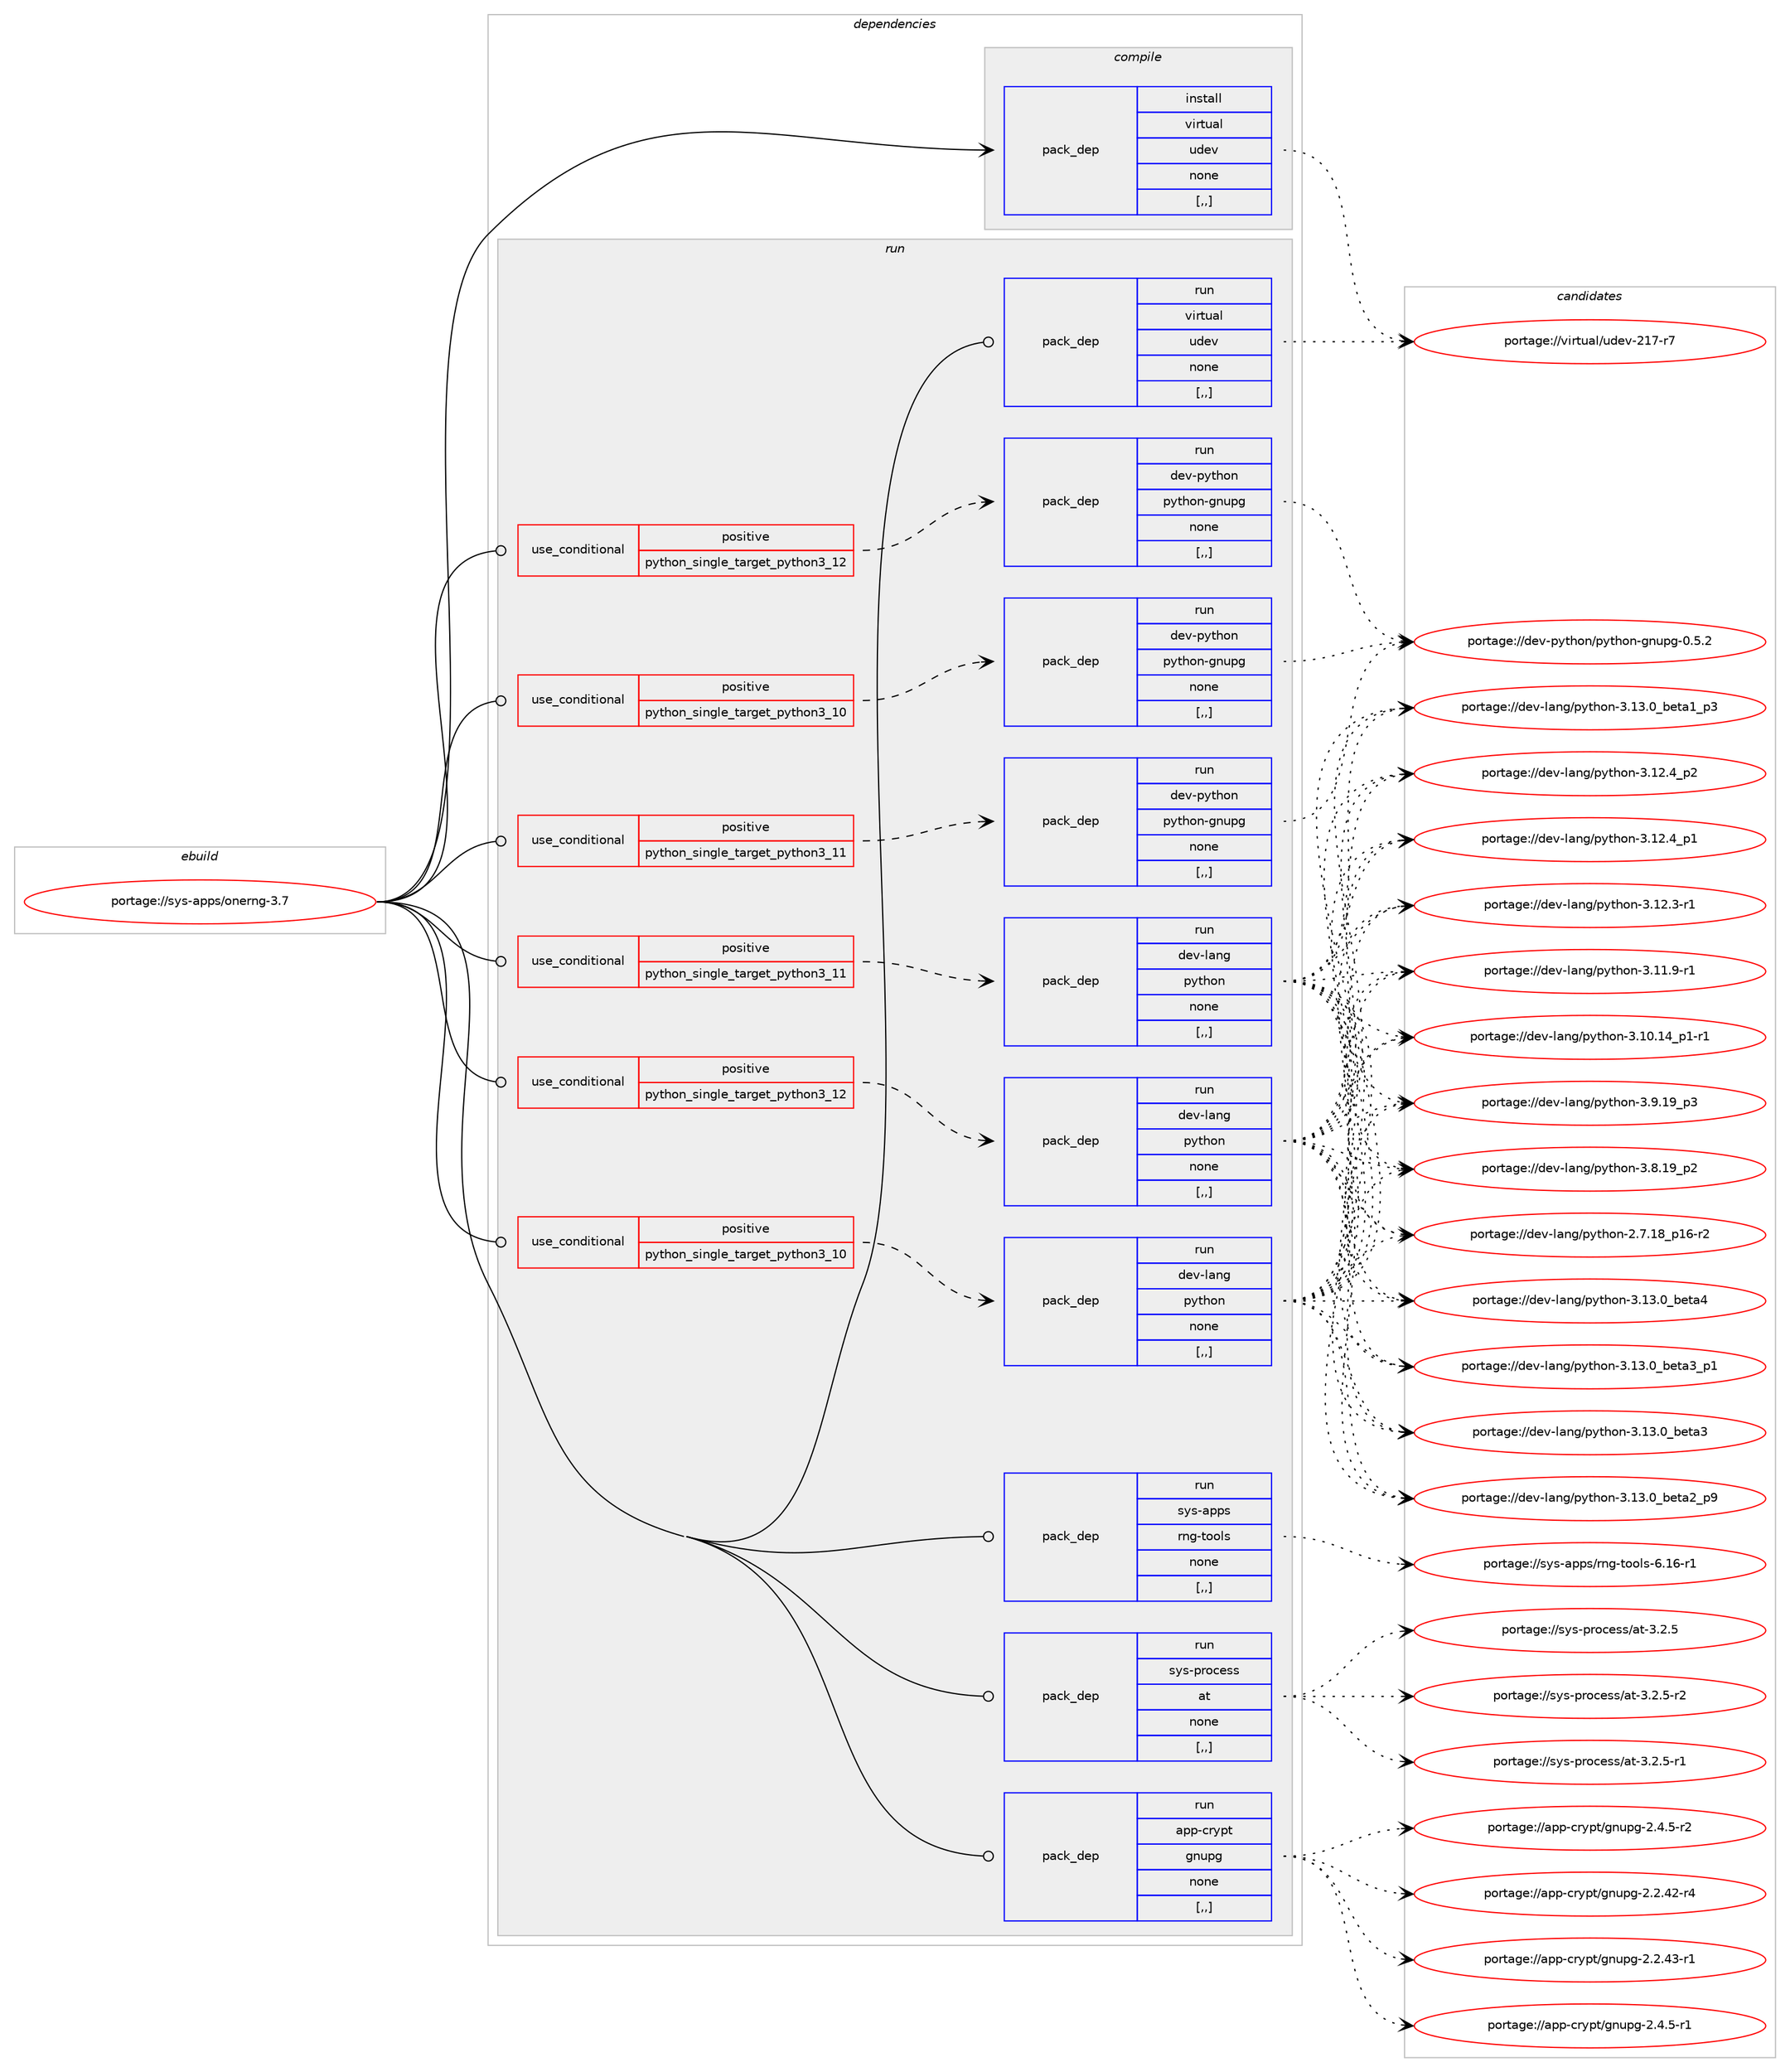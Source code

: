 digraph prolog {

# *************
# Graph options
# *************

newrank=true;
concentrate=true;
compound=true;
graph [rankdir=LR,fontname=Helvetica,fontsize=10,ranksep=1.5];#, ranksep=2.5, nodesep=0.2];
edge  [arrowhead=vee];
node  [fontname=Helvetica,fontsize=10];

# **********
# The ebuild
# **********

subgraph cluster_leftcol {
color=gray;
label=<<i>ebuild</i>>;
id [label="portage://sys-apps/onerng-3.7", color=red, width=4, href="../sys-apps/onerng-3.7.svg"];
}

# ****************
# The dependencies
# ****************

subgraph cluster_midcol {
color=gray;
label=<<i>dependencies</i>>;
subgraph cluster_compile {
fillcolor="#eeeeee";
style=filled;
label=<<i>compile</i>>;
subgraph pack307396 {
dependency421847 [label=<<TABLE BORDER="0" CELLBORDER="1" CELLSPACING="0" CELLPADDING="4" WIDTH="220"><TR><TD ROWSPAN="6" CELLPADDING="30">pack_dep</TD></TR><TR><TD WIDTH="110">install</TD></TR><TR><TD>virtual</TD></TR><TR><TD>udev</TD></TR><TR><TD>none</TD></TR><TR><TD>[,,]</TD></TR></TABLE>>, shape=none, color=blue];
}
id:e -> dependency421847:w [weight=20,style="solid",arrowhead="vee"];
}
subgraph cluster_compileandrun {
fillcolor="#eeeeee";
style=filled;
label=<<i>compile and run</i>>;
}
subgraph cluster_run {
fillcolor="#eeeeee";
style=filled;
label=<<i>run</i>>;
subgraph cond111528 {
dependency421848 [label=<<TABLE BORDER="0" CELLBORDER="1" CELLSPACING="0" CELLPADDING="4"><TR><TD ROWSPAN="3" CELLPADDING="10">use_conditional</TD></TR><TR><TD>positive</TD></TR><TR><TD>python_single_target_python3_10</TD></TR></TABLE>>, shape=none, color=red];
subgraph pack307397 {
dependency421849 [label=<<TABLE BORDER="0" CELLBORDER="1" CELLSPACING="0" CELLPADDING="4" WIDTH="220"><TR><TD ROWSPAN="6" CELLPADDING="30">pack_dep</TD></TR><TR><TD WIDTH="110">run</TD></TR><TR><TD>dev-lang</TD></TR><TR><TD>python</TD></TR><TR><TD>none</TD></TR><TR><TD>[,,]</TD></TR></TABLE>>, shape=none, color=blue];
}
dependency421848:e -> dependency421849:w [weight=20,style="dashed",arrowhead="vee"];
}
id:e -> dependency421848:w [weight=20,style="solid",arrowhead="odot"];
subgraph cond111529 {
dependency421850 [label=<<TABLE BORDER="0" CELLBORDER="1" CELLSPACING="0" CELLPADDING="4"><TR><TD ROWSPAN="3" CELLPADDING="10">use_conditional</TD></TR><TR><TD>positive</TD></TR><TR><TD>python_single_target_python3_10</TD></TR></TABLE>>, shape=none, color=red];
subgraph pack307398 {
dependency421851 [label=<<TABLE BORDER="0" CELLBORDER="1" CELLSPACING="0" CELLPADDING="4" WIDTH="220"><TR><TD ROWSPAN="6" CELLPADDING="30">pack_dep</TD></TR><TR><TD WIDTH="110">run</TD></TR><TR><TD>dev-python</TD></TR><TR><TD>python-gnupg</TD></TR><TR><TD>none</TD></TR><TR><TD>[,,]</TD></TR></TABLE>>, shape=none, color=blue];
}
dependency421850:e -> dependency421851:w [weight=20,style="dashed",arrowhead="vee"];
}
id:e -> dependency421850:w [weight=20,style="solid",arrowhead="odot"];
subgraph cond111530 {
dependency421852 [label=<<TABLE BORDER="0" CELLBORDER="1" CELLSPACING="0" CELLPADDING="4"><TR><TD ROWSPAN="3" CELLPADDING="10">use_conditional</TD></TR><TR><TD>positive</TD></TR><TR><TD>python_single_target_python3_11</TD></TR></TABLE>>, shape=none, color=red];
subgraph pack307399 {
dependency421853 [label=<<TABLE BORDER="0" CELLBORDER="1" CELLSPACING="0" CELLPADDING="4" WIDTH="220"><TR><TD ROWSPAN="6" CELLPADDING="30">pack_dep</TD></TR><TR><TD WIDTH="110">run</TD></TR><TR><TD>dev-lang</TD></TR><TR><TD>python</TD></TR><TR><TD>none</TD></TR><TR><TD>[,,]</TD></TR></TABLE>>, shape=none, color=blue];
}
dependency421852:e -> dependency421853:w [weight=20,style="dashed",arrowhead="vee"];
}
id:e -> dependency421852:w [weight=20,style="solid",arrowhead="odot"];
subgraph cond111531 {
dependency421854 [label=<<TABLE BORDER="0" CELLBORDER="1" CELLSPACING="0" CELLPADDING="4"><TR><TD ROWSPAN="3" CELLPADDING="10">use_conditional</TD></TR><TR><TD>positive</TD></TR><TR><TD>python_single_target_python3_11</TD></TR></TABLE>>, shape=none, color=red];
subgraph pack307400 {
dependency421855 [label=<<TABLE BORDER="0" CELLBORDER="1" CELLSPACING="0" CELLPADDING="4" WIDTH="220"><TR><TD ROWSPAN="6" CELLPADDING="30">pack_dep</TD></TR><TR><TD WIDTH="110">run</TD></TR><TR><TD>dev-python</TD></TR><TR><TD>python-gnupg</TD></TR><TR><TD>none</TD></TR><TR><TD>[,,]</TD></TR></TABLE>>, shape=none, color=blue];
}
dependency421854:e -> dependency421855:w [weight=20,style="dashed",arrowhead="vee"];
}
id:e -> dependency421854:w [weight=20,style="solid",arrowhead="odot"];
subgraph cond111532 {
dependency421856 [label=<<TABLE BORDER="0" CELLBORDER="1" CELLSPACING="0" CELLPADDING="4"><TR><TD ROWSPAN="3" CELLPADDING="10">use_conditional</TD></TR><TR><TD>positive</TD></TR><TR><TD>python_single_target_python3_12</TD></TR></TABLE>>, shape=none, color=red];
subgraph pack307401 {
dependency421857 [label=<<TABLE BORDER="0" CELLBORDER="1" CELLSPACING="0" CELLPADDING="4" WIDTH="220"><TR><TD ROWSPAN="6" CELLPADDING="30">pack_dep</TD></TR><TR><TD WIDTH="110">run</TD></TR><TR><TD>dev-lang</TD></TR><TR><TD>python</TD></TR><TR><TD>none</TD></TR><TR><TD>[,,]</TD></TR></TABLE>>, shape=none, color=blue];
}
dependency421856:e -> dependency421857:w [weight=20,style="dashed",arrowhead="vee"];
}
id:e -> dependency421856:w [weight=20,style="solid",arrowhead="odot"];
subgraph cond111533 {
dependency421858 [label=<<TABLE BORDER="0" CELLBORDER="1" CELLSPACING="0" CELLPADDING="4"><TR><TD ROWSPAN="3" CELLPADDING="10">use_conditional</TD></TR><TR><TD>positive</TD></TR><TR><TD>python_single_target_python3_12</TD></TR></TABLE>>, shape=none, color=red];
subgraph pack307402 {
dependency421859 [label=<<TABLE BORDER="0" CELLBORDER="1" CELLSPACING="0" CELLPADDING="4" WIDTH="220"><TR><TD ROWSPAN="6" CELLPADDING="30">pack_dep</TD></TR><TR><TD WIDTH="110">run</TD></TR><TR><TD>dev-python</TD></TR><TR><TD>python-gnupg</TD></TR><TR><TD>none</TD></TR><TR><TD>[,,]</TD></TR></TABLE>>, shape=none, color=blue];
}
dependency421858:e -> dependency421859:w [weight=20,style="dashed",arrowhead="vee"];
}
id:e -> dependency421858:w [weight=20,style="solid",arrowhead="odot"];
subgraph pack307403 {
dependency421860 [label=<<TABLE BORDER="0" CELLBORDER="1" CELLSPACING="0" CELLPADDING="4" WIDTH="220"><TR><TD ROWSPAN="6" CELLPADDING="30">pack_dep</TD></TR><TR><TD WIDTH="110">run</TD></TR><TR><TD>app-crypt</TD></TR><TR><TD>gnupg</TD></TR><TR><TD>none</TD></TR><TR><TD>[,,]</TD></TR></TABLE>>, shape=none, color=blue];
}
id:e -> dependency421860:w [weight=20,style="solid",arrowhead="odot"];
subgraph pack307404 {
dependency421861 [label=<<TABLE BORDER="0" CELLBORDER="1" CELLSPACING="0" CELLPADDING="4" WIDTH="220"><TR><TD ROWSPAN="6" CELLPADDING="30">pack_dep</TD></TR><TR><TD WIDTH="110">run</TD></TR><TR><TD>sys-apps</TD></TR><TR><TD>rng-tools</TD></TR><TR><TD>none</TD></TR><TR><TD>[,,]</TD></TR></TABLE>>, shape=none, color=blue];
}
id:e -> dependency421861:w [weight=20,style="solid",arrowhead="odot"];
subgraph pack307405 {
dependency421862 [label=<<TABLE BORDER="0" CELLBORDER="1" CELLSPACING="0" CELLPADDING="4" WIDTH="220"><TR><TD ROWSPAN="6" CELLPADDING="30">pack_dep</TD></TR><TR><TD WIDTH="110">run</TD></TR><TR><TD>sys-process</TD></TR><TR><TD>at</TD></TR><TR><TD>none</TD></TR><TR><TD>[,,]</TD></TR></TABLE>>, shape=none, color=blue];
}
id:e -> dependency421862:w [weight=20,style="solid",arrowhead="odot"];
subgraph pack307406 {
dependency421863 [label=<<TABLE BORDER="0" CELLBORDER="1" CELLSPACING="0" CELLPADDING="4" WIDTH="220"><TR><TD ROWSPAN="6" CELLPADDING="30">pack_dep</TD></TR><TR><TD WIDTH="110">run</TD></TR><TR><TD>virtual</TD></TR><TR><TD>udev</TD></TR><TR><TD>none</TD></TR><TR><TD>[,,]</TD></TR></TABLE>>, shape=none, color=blue];
}
id:e -> dependency421863:w [weight=20,style="solid",arrowhead="odot"];
}
}

# **************
# The candidates
# **************

subgraph cluster_choices {
rank=same;
color=gray;
label=<<i>candidates</i>>;

subgraph choice307396 {
color=black;
nodesep=1;
choice1181051141161179710847117100101118455049554511455 [label="portage://virtual/udev-217-r7", color=red, width=4,href="../virtual/udev-217-r7.svg"];
dependency421847:e -> choice1181051141161179710847117100101118455049554511455:w [style=dotted,weight="100"];
}
subgraph choice307397 {
color=black;
nodesep=1;
choice1001011184510897110103471121211161041111104551464951464895981011169752 [label="portage://dev-lang/python-3.13.0_beta4", color=red, width=4,href="../dev-lang/python-3.13.0_beta4.svg"];
choice10010111845108971101034711212111610411111045514649514648959810111697519511249 [label="portage://dev-lang/python-3.13.0_beta3_p1", color=red, width=4,href="../dev-lang/python-3.13.0_beta3_p1.svg"];
choice1001011184510897110103471121211161041111104551464951464895981011169751 [label="portage://dev-lang/python-3.13.0_beta3", color=red, width=4,href="../dev-lang/python-3.13.0_beta3.svg"];
choice10010111845108971101034711212111610411111045514649514648959810111697509511257 [label="portage://dev-lang/python-3.13.0_beta2_p9", color=red, width=4,href="../dev-lang/python-3.13.0_beta2_p9.svg"];
choice10010111845108971101034711212111610411111045514649514648959810111697499511251 [label="portage://dev-lang/python-3.13.0_beta1_p3", color=red, width=4,href="../dev-lang/python-3.13.0_beta1_p3.svg"];
choice100101118451089711010347112121116104111110455146495046529511250 [label="portage://dev-lang/python-3.12.4_p2", color=red, width=4,href="../dev-lang/python-3.12.4_p2.svg"];
choice100101118451089711010347112121116104111110455146495046529511249 [label="portage://dev-lang/python-3.12.4_p1", color=red, width=4,href="../dev-lang/python-3.12.4_p1.svg"];
choice100101118451089711010347112121116104111110455146495046514511449 [label="portage://dev-lang/python-3.12.3-r1", color=red, width=4,href="../dev-lang/python-3.12.3-r1.svg"];
choice100101118451089711010347112121116104111110455146494946574511449 [label="portage://dev-lang/python-3.11.9-r1", color=red, width=4,href="../dev-lang/python-3.11.9-r1.svg"];
choice100101118451089711010347112121116104111110455146494846495295112494511449 [label="portage://dev-lang/python-3.10.14_p1-r1", color=red, width=4,href="../dev-lang/python-3.10.14_p1-r1.svg"];
choice100101118451089711010347112121116104111110455146574649579511251 [label="portage://dev-lang/python-3.9.19_p3", color=red, width=4,href="../dev-lang/python-3.9.19_p3.svg"];
choice100101118451089711010347112121116104111110455146564649579511250 [label="portage://dev-lang/python-3.8.19_p2", color=red, width=4,href="../dev-lang/python-3.8.19_p2.svg"];
choice100101118451089711010347112121116104111110455046554649569511249544511450 [label="portage://dev-lang/python-2.7.18_p16-r2", color=red, width=4,href="../dev-lang/python-2.7.18_p16-r2.svg"];
dependency421849:e -> choice1001011184510897110103471121211161041111104551464951464895981011169752:w [style=dotted,weight="100"];
dependency421849:e -> choice10010111845108971101034711212111610411111045514649514648959810111697519511249:w [style=dotted,weight="100"];
dependency421849:e -> choice1001011184510897110103471121211161041111104551464951464895981011169751:w [style=dotted,weight="100"];
dependency421849:e -> choice10010111845108971101034711212111610411111045514649514648959810111697509511257:w [style=dotted,weight="100"];
dependency421849:e -> choice10010111845108971101034711212111610411111045514649514648959810111697499511251:w [style=dotted,weight="100"];
dependency421849:e -> choice100101118451089711010347112121116104111110455146495046529511250:w [style=dotted,weight="100"];
dependency421849:e -> choice100101118451089711010347112121116104111110455146495046529511249:w [style=dotted,weight="100"];
dependency421849:e -> choice100101118451089711010347112121116104111110455146495046514511449:w [style=dotted,weight="100"];
dependency421849:e -> choice100101118451089711010347112121116104111110455146494946574511449:w [style=dotted,weight="100"];
dependency421849:e -> choice100101118451089711010347112121116104111110455146494846495295112494511449:w [style=dotted,weight="100"];
dependency421849:e -> choice100101118451089711010347112121116104111110455146574649579511251:w [style=dotted,weight="100"];
dependency421849:e -> choice100101118451089711010347112121116104111110455146564649579511250:w [style=dotted,weight="100"];
dependency421849:e -> choice100101118451089711010347112121116104111110455046554649569511249544511450:w [style=dotted,weight="100"];
}
subgraph choice307398 {
color=black;
nodesep=1;
choice100101118451121211161041111104711212111610411111045103110117112103454846534650 [label="portage://dev-python/python-gnupg-0.5.2", color=red, width=4,href="../dev-python/python-gnupg-0.5.2.svg"];
dependency421851:e -> choice100101118451121211161041111104711212111610411111045103110117112103454846534650:w [style=dotted,weight="100"];
}
subgraph choice307399 {
color=black;
nodesep=1;
choice1001011184510897110103471121211161041111104551464951464895981011169752 [label="portage://dev-lang/python-3.13.0_beta4", color=red, width=4,href="../dev-lang/python-3.13.0_beta4.svg"];
choice10010111845108971101034711212111610411111045514649514648959810111697519511249 [label="portage://dev-lang/python-3.13.0_beta3_p1", color=red, width=4,href="../dev-lang/python-3.13.0_beta3_p1.svg"];
choice1001011184510897110103471121211161041111104551464951464895981011169751 [label="portage://dev-lang/python-3.13.0_beta3", color=red, width=4,href="../dev-lang/python-3.13.0_beta3.svg"];
choice10010111845108971101034711212111610411111045514649514648959810111697509511257 [label="portage://dev-lang/python-3.13.0_beta2_p9", color=red, width=4,href="../dev-lang/python-3.13.0_beta2_p9.svg"];
choice10010111845108971101034711212111610411111045514649514648959810111697499511251 [label="portage://dev-lang/python-3.13.0_beta1_p3", color=red, width=4,href="../dev-lang/python-3.13.0_beta1_p3.svg"];
choice100101118451089711010347112121116104111110455146495046529511250 [label="portage://dev-lang/python-3.12.4_p2", color=red, width=4,href="../dev-lang/python-3.12.4_p2.svg"];
choice100101118451089711010347112121116104111110455146495046529511249 [label="portage://dev-lang/python-3.12.4_p1", color=red, width=4,href="../dev-lang/python-3.12.4_p1.svg"];
choice100101118451089711010347112121116104111110455146495046514511449 [label="portage://dev-lang/python-3.12.3-r1", color=red, width=4,href="../dev-lang/python-3.12.3-r1.svg"];
choice100101118451089711010347112121116104111110455146494946574511449 [label="portage://dev-lang/python-3.11.9-r1", color=red, width=4,href="../dev-lang/python-3.11.9-r1.svg"];
choice100101118451089711010347112121116104111110455146494846495295112494511449 [label="portage://dev-lang/python-3.10.14_p1-r1", color=red, width=4,href="../dev-lang/python-3.10.14_p1-r1.svg"];
choice100101118451089711010347112121116104111110455146574649579511251 [label="portage://dev-lang/python-3.9.19_p3", color=red, width=4,href="../dev-lang/python-3.9.19_p3.svg"];
choice100101118451089711010347112121116104111110455146564649579511250 [label="portage://dev-lang/python-3.8.19_p2", color=red, width=4,href="../dev-lang/python-3.8.19_p2.svg"];
choice100101118451089711010347112121116104111110455046554649569511249544511450 [label="portage://dev-lang/python-2.7.18_p16-r2", color=red, width=4,href="../dev-lang/python-2.7.18_p16-r2.svg"];
dependency421853:e -> choice1001011184510897110103471121211161041111104551464951464895981011169752:w [style=dotted,weight="100"];
dependency421853:e -> choice10010111845108971101034711212111610411111045514649514648959810111697519511249:w [style=dotted,weight="100"];
dependency421853:e -> choice1001011184510897110103471121211161041111104551464951464895981011169751:w [style=dotted,weight="100"];
dependency421853:e -> choice10010111845108971101034711212111610411111045514649514648959810111697509511257:w [style=dotted,weight="100"];
dependency421853:e -> choice10010111845108971101034711212111610411111045514649514648959810111697499511251:w [style=dotted,weight="100"];
dependency421853:e -> choice100101118451089711010347112121116104111110455146495046529511250:w [style=dotted,weight="100"];
dependency421853:e -> choice100101118451089711010347112121116104111110455146495046529511249:w [style=dotted,weight="100"];
dependency421853:e -> choice100101118451089711010347112121116104111110455146495046514511449:w [style=dotted,weight="100"];
dependency421853:e -> choice100101118451089711010347112121116104111110455146494946574511449:w [style=dotted,weight="100"];
dependency421853:e -> choice100101118451089711010347112121116104111110455146494846495295112494511449:w [style=dotted,weight="100"];
dependency421853:e -> choice100101118451089711010347112121116104111110455146574649579511251:w [style=dotted,weight="100"];
dependency421853:e -> choice100101118451089711010347112121116104111110455146564649579511250:w [style=dotted,weight="100"];
dependency421853:e -> choice100101118451089711010347112121116104111110455046554649569511249544511450:w [style=dotted,weight="100"];
}
subgraph choice307400 {
color=black;
nodesep=1;
choice100101118451121211161041111104711212111610411111045103110117112103454846534650 [label="portage://dev-python/python-gnupg-0.5.2", color=red, width=4,href="../dev-python/python-gnupg-0.5.2.svg"];
dependency421855:e -> choice100101118451121211161041111104711212111610411111045103110117112103454846534650:w [style=dotted,weight="100"];
}
subgraph choice307401 {
color=black;
nodesep=1;
choice1001011184510897110103471121211161041111104551464951464895981011169752 [label="portage://dev-lang/python-3.13.0_beta4", color=red, width=4,href="../dev-lang/python-3.13.0_beta4.svg"];
choice10010111845108971101034711212111610411111045514649514648959810111697519511249 [label="portage://dev-lang/python-3.13.0_beta3_p1", color=red, width=4,href="../dev-lang/python-3.13.0_beta3_p1.svg"];
choice1001011184510897110103471121211161041111104551464951464895981011169751 [label="portage://dev-lang/python-3.13.0_beta3", color=red, width=4,href="../dev-lang/python-3.13.0_beta3.svg"];
choice10010111845108971101034711212111610411111045514649514648959810111697509511257 [label="portage://dev-lang/python-3.13.0_beta2_p9", color=red, width=4,href="../dev-lang/python-3.13.0_beta2_p9.svg"];
choice10010111845108971101034711212111610411111045514649514648959810111697499511251 [label="portage://dev-lang/python-3.13.0_beta1_p3", color=red, width=4,href="../dev-lang/python-3.13.0_beta1_p3.svg"];
choice100101118451089711010347112121116104111110455146495046529511250 [label="portage://dev-lang/python-3.12.4_p2", color=red, width=4,href="../dev-lang/python-3.12.4_p2.svg"];
choice100101118451089711010347112121116104111110455146495046529511249 [label="portage://dev-lang/python-3.12.4_p1", color=red, width=4,href="../dev-lang/python-3.12.4_p1.svg"];
choice100101118451089711010347112121116104111110455146495046514511449 [label="portage://dev-lang/python-3.12.3-r1", color=red, width=4,href="../dev-lang/python-3.12.3-r1.svg"];
choice100101118451089711010347112121116104111110455146494946574511449 [label="portage://dev-lang/python-3.11.9-r1", color=red, width=4,href="../dev-lang/python-3.11.9-r1.svg"];
choice100101118451089711010347112121116104111110455146494846495295112494511449 [label="portage://dev-lang/python-3.10.14_p1-r1", color=red, width=4,href="../dev-lang/python-3.10.14_p1-r1.svg"];
choice100101118451089711010347112121116104111110455146574649579511251 [label="portage://dev-lang/python-3.9.19_p3", color=red, width=4,href="../dev-lang/python-3.9.19_p3.svg"];
choice100101118451089711010347112121116104111110455146564649579511250 [label="portage://dev-lang/python-3.8.19_p2", color=red, width=4,href="../dev-lang/python-3.8.19_p2.svg"];
choice100101118451089711010347112121116104111110455046554649569511249544511450 [label="portage://dev-lang/python-2.7.18_p16-r2", color=red, width=4,href="../dev-lang/python-2.7.18_p16-r2.svg"];
dependency421857:e -> choice1001011184510897110103471121211161041111104551464951464895981011169752:w [style=dotted,weight="100"];
dependency421857:e -> choice10010111845108971101034711212111610411111045514649514648959810111697519511249:w [style=dotted,weight="100"];
dependency421857:e -> choice1001011184510897110103471121211161041111104551464951464895981011169751:w [style=dotted,weight="100"];
dependency421857:e -> choice10010111845108971101034711212111610411111045514649514648959810111697509511257:w [style=dotted,weight="100"];
dependency421857:e -> choice10010111845108971101034711212111610411111045514649514648959810111697499511251:w [style=dotted,weight="100"];
dependency421857:e -> choice100101118451089711010347112121116104111110455146495046529511250:w [style=dotted,weight="100"];
dependency421857:e -> choice100101118451089711010347112121116104111110455146495046529511249:w [style=dotted,weight="100"];
dependency421857:e -> choice100101118451089711010347112121116104111110455146495046514511449:w [style=dotted,weight="100"];
dependency421857:e -> choice100101118451089711010347112121116104111110455146494946574511449:w [style=dotted,weight="100"];
dependency421857:e -> choice100101118451089711010347112121116104111110455146494846495295112494511449:w [style=dotted,weight="100"];
dependency421857:e -> choice100101118451089711010347112121116104111110455146574649579511251:w [style=dotted,weight="100"];
dependency421857:e -> choice100101118451089711010347112121116104111110455146564649579511250:w [style=dotted,weight="100"];
dependency421857:e -> choice100101118451089711010347112121116104111110455046554649569511249544511450:w [style=dotted,weight="100"];
}
subgraph choice307402 {
color=black;
nodesep=1;
choice100101118451121211161041111104711212111610411111045103110117112103454846534650 [label="portage://dev-python/python-gnupg-0.5.2", color=red, width=4,href="../dev-python/python-gnupg-0.5.2.svg"];
dependency421859:e -> choice100101118451121211161041111104711212111610411111045103110117112103454846534650:w [style=dotted,weight="100"];
}
subgraph choice307403 {
color=black;
nodesep=1;
choice971121124599114121112116471031101171121034550465246534511450 [label="portage://app-crypt/gnupg-2.4.5-r2", color=red, width=4,href="../app-crypt/gnupg-2.4.5-r2.svg"];
choice971121124599114121112116471031101171121034550465246534511449 [label="portage://app-crypt/gnupg-2.4.5-r1", color=red, width=4,href="../app-crypt/gnupg-2.4.5-r1.svg"];
choice97112112459911412111211647103110117112103455046504652514511449 [label="portage://app-crypt/gnupg-2.2.43-r1", color=red, width=4,href="../app-crypt/gnupg-2.2.43-r1.svg"];
choice97112112459911412111211647103110117112103455046504652504511452 [label="portage://app-crypt/gnupg-2.2.42-r4", color=red, width=4,href="../app-crypt/gnupg-2.2.42-r4.svg"];
dependency421860:e -> choice971121124599114121112116471031101171121034550465246534511450:w [style=dotted,weight="100"];
dependency421860:e -> choice971121124599114121112116471031101171121034550465246534511449:w [style=dotted,weight="100"];
dependency421860:e -> choice97112112459911412111211647103110117112103455046504652514511449:w [style=dotted,weight="100"];
dependency421860:e -> choice97112112459911412111211647103110117112103455046504652504511452:w [style=dotted,weight="100"];
}
subgraph choice307404 {
color=black;
nodesep=1;
choice1151211154597112112115471141101034511611111110811545544649544511449 [label="portage://sys-apps/rng-tools-6.16-r1", color=red, width=4,href="../sys-apps/rng-tools-6.16-r1.svg"];
dependency421861:e -> choice1151211154597112112115471141101034511611111110811545544649544511449:w [style=dotted,weight="100"];
}
subgraph choice307405 {
color=black;
nodesep=1;
choice115121115451121141119910111511547971164551465046534511450 [label="portage://sys-process/at-3.2.5-r2", color=red, width=4,href="../sys-process/at-3.2.5-r2.svg"];
choice115121115451121141119910111511547971164551465046534511449 [label="portage://sys-process/at-3.2.5-r1", color=red, width=4,href="../sys-process/at-3.2.5-r1.svg"];
choice11512111545112114111991011151154797116455146504653 [label="portage://sys-process/at-3.2.5", color=red, width=4,href="../sys-process/at-3.2.5.svg"];
dependency421862:e -> choice115121115451121141119910111511547971164551465046534511450:w [style=dotted,weight="100"];
dependency421862:e -> choice115121115451121141119910111511547971164551465046534511449:w [style=dotted,weight="100"];
dependency421862:e -> choice11512111545112114111991011151154797116455146504653:w [style=dotted,weight="100"];
}
subgraph choice307406 {
color=black;
nodesep=1;
choice1181051141161179710847117100101118455049554511455 [label="portage://virtual/udev-217-r7", color=red, width=4,href="../virtual/udev-217-r7.svg"];
dependency421863:e -> choice1181051141161179710847117100101118455049554511455:w [style=dotted,weight="100"];
}
}

}
